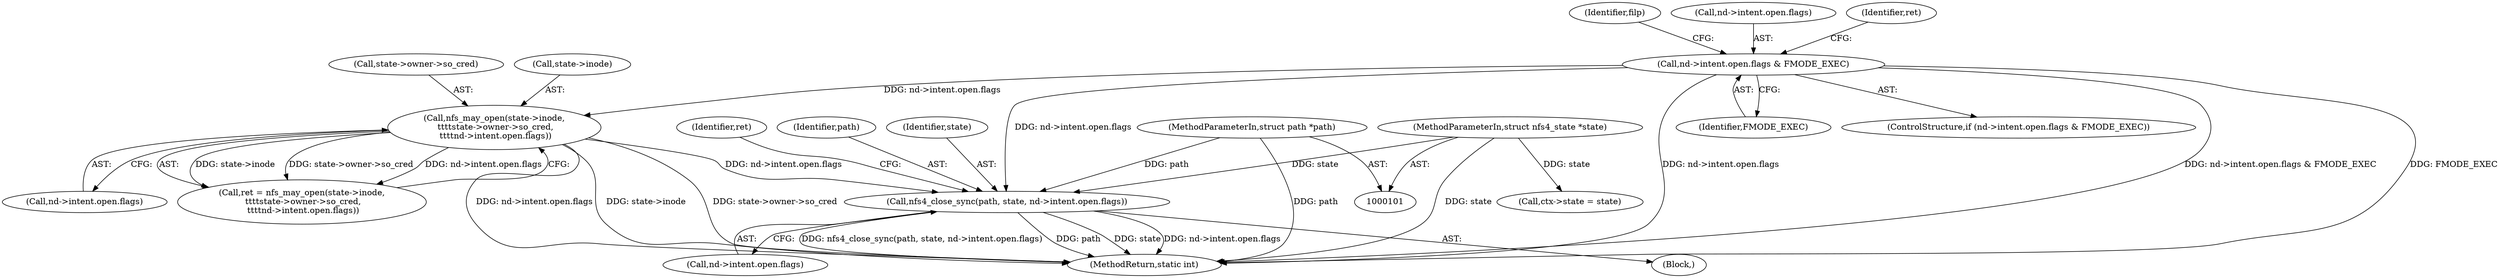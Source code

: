 digraph "0_linux_dc0b027dfadfcb8a5504f7d8052754bf8d501ab9_10@API" {
"1000172" [label="(Call,nfs4_close_sync(path, state, nd->intent.open.flags))"];
"1000103" [label="(MethodParameterIn,struct path *path)"];
"1000104" [label="(MethodParameterIn,struct nfs4_state *state)"];
"1000121" [label="(Call,nfs_may_open(state->inode,\n \t\t\t\tstate->owner->so_cred,\n \t\t\t\tnd->intent.open.flags))"];
"1000109" [label="(Call,nd->intent.open.flags & FMODE_EXEC)"];
"1000174" [label="(Identifier,state)"];
"1000175" [label="(Call,nd->intent.open.flags)"];
"1000130" [label="(Call,nd->intent.open.flags)"];
"1000117" [label="(Identifier,FMODE_EXEC)"];
"1000103" [label="(MethodParameterIn,struct path *path)"];
"1000183" [label="(Identifier,ret)"];
"1000172" [label="(Call,nfs4_close_sync(path, state, nd->intent.open.flags))"];
"1000121" [label="(Call,nfs_may_open(state->inode,\n \t\t\t\tstate->owner->so_cred,\n \t\t\t\tnd->intent.open.flags))"];
"1000173" [label="(Identifier,path)"];
"1000143" [label="(Identifier,filp)"];
"1000119" [label="(Call,ret = nfs_may_open(state->inode,\n \t\t\t\tstate->owner->so_cred,\n \t\t\t\tnd->intent.open.flags))"];
"1000109" [label="(Call,nd->intent.open.flags & FMODE_EXEC)"];
"1000105" [label="(Block,)"];
"1000122" [label="(Call,state->inode)"];
"1000125" [label="(Call,state->owner->so_cred)"];
"1000110" [label="(Call,nd->intent.open.flags)"];
"1000120" [label="(Identifier,ret)"];
"1000160" [label="(Call,ctx->state = state)"];
"1000104" [label="(MethodParameterIn,struct nfs4_state *state)"];
"1000108" [label="(ControlStructure,if (nd->intent.open.flags & FMODE_EXEC))"];
"1000184" [label="(MethodReturn,static int)"];
"1000172" -> "1000105"  [label="AST: "];
"1000172" -> "1000175"  [label="CFG: "];
"1000173" -> "1000172"  [label="AST: "];
"1000174" -> "1000172"  [label="AST: "];
"1000175" -> "1000172"  [label="AST: "];
"1000183" -> "1000172"  [label="CFG: "];
"1000172" -> "1000184"  [label="DDG: nfs4_close_sync(path, state, nd->intent.open.flags)"];
"1000172" -> "1000184"  [label="DDG: path"];
"1000172" -> "1000184"  [label="DDG: state"];
"1000172" -> "1000184"  [label="DDG: nd->intent.open.flags"];
"1000103" -> "1000172"  [label="DDG: path"];
"1000104" -> "1000172"  [label="DDG: state"];
"1000121" -> "1000172"  [label="DDG: nd->intent.open.flags"];
"1000109" -> "1000172"  [label="DDG: nd->intent.open.flags"];
"1000103" -> "1000101"  [label="AST: "];
"1000103" -> "1000184"  [label="DDG: path"];
"1000104" -> "1000101"  [label="AST: "];
"1000104" -> "1000184"  [label="DDG: state"];
"1000104" -> "1000160"  [label="DDG: state"];
"1000121" -> "1000119"  [label="AST: "];
"1000121" -> "1000130"  [label="CFG: "];
"1000122" -> "1000121"  [label="AST: "];
"1000125" -> "1000121"  [label="AST: "];
"1000130" -> "1000121"  [label="AST: "];
"1000119" -> "1000121"  [label="CFG: "];
"1000121" -> "1000184"  [label="DDG: state->owner->so_cred"];
"1000121" -> "1000184"  [label="DDG: nd->intent.open.flags"];
"1000121" -> "1000184"  [label="DDG: state->inode"];
"1000121" -> "1000119"  [label="DDG: state->inode"];
"1000121" -> "1000119"  [label="DDG: state->owner->so_cred"];
"1000121" -> "1000119"  [label="DDG: nd->intent.open.flags"];
"1000109" -> "1000121"  [label="DDG: nd->intent.open.flags"];
"1000109" -> "1000108"  [label="AST: "];
"1000109" -> "1000117"  [label="CFG: "];
"1000110" -> "1000109"  [label="AST: "];
"1000117" -> "1000109"  [label="AST: "];
"1000120" -> "1000109"  [label="CFG: "];
"1000143" -> "1000109"  [label="CFG: "];
"1000109" -> "1000184"  [label="DDG: FMODE_EXEC"];
"1000109" -> "1000184"  [label="DDG: nd->intent.open.flags"];
"1000109" -> "1000184"  [label="DDG: nd->intent.open.flags & FMODE_EXEC"];
}
